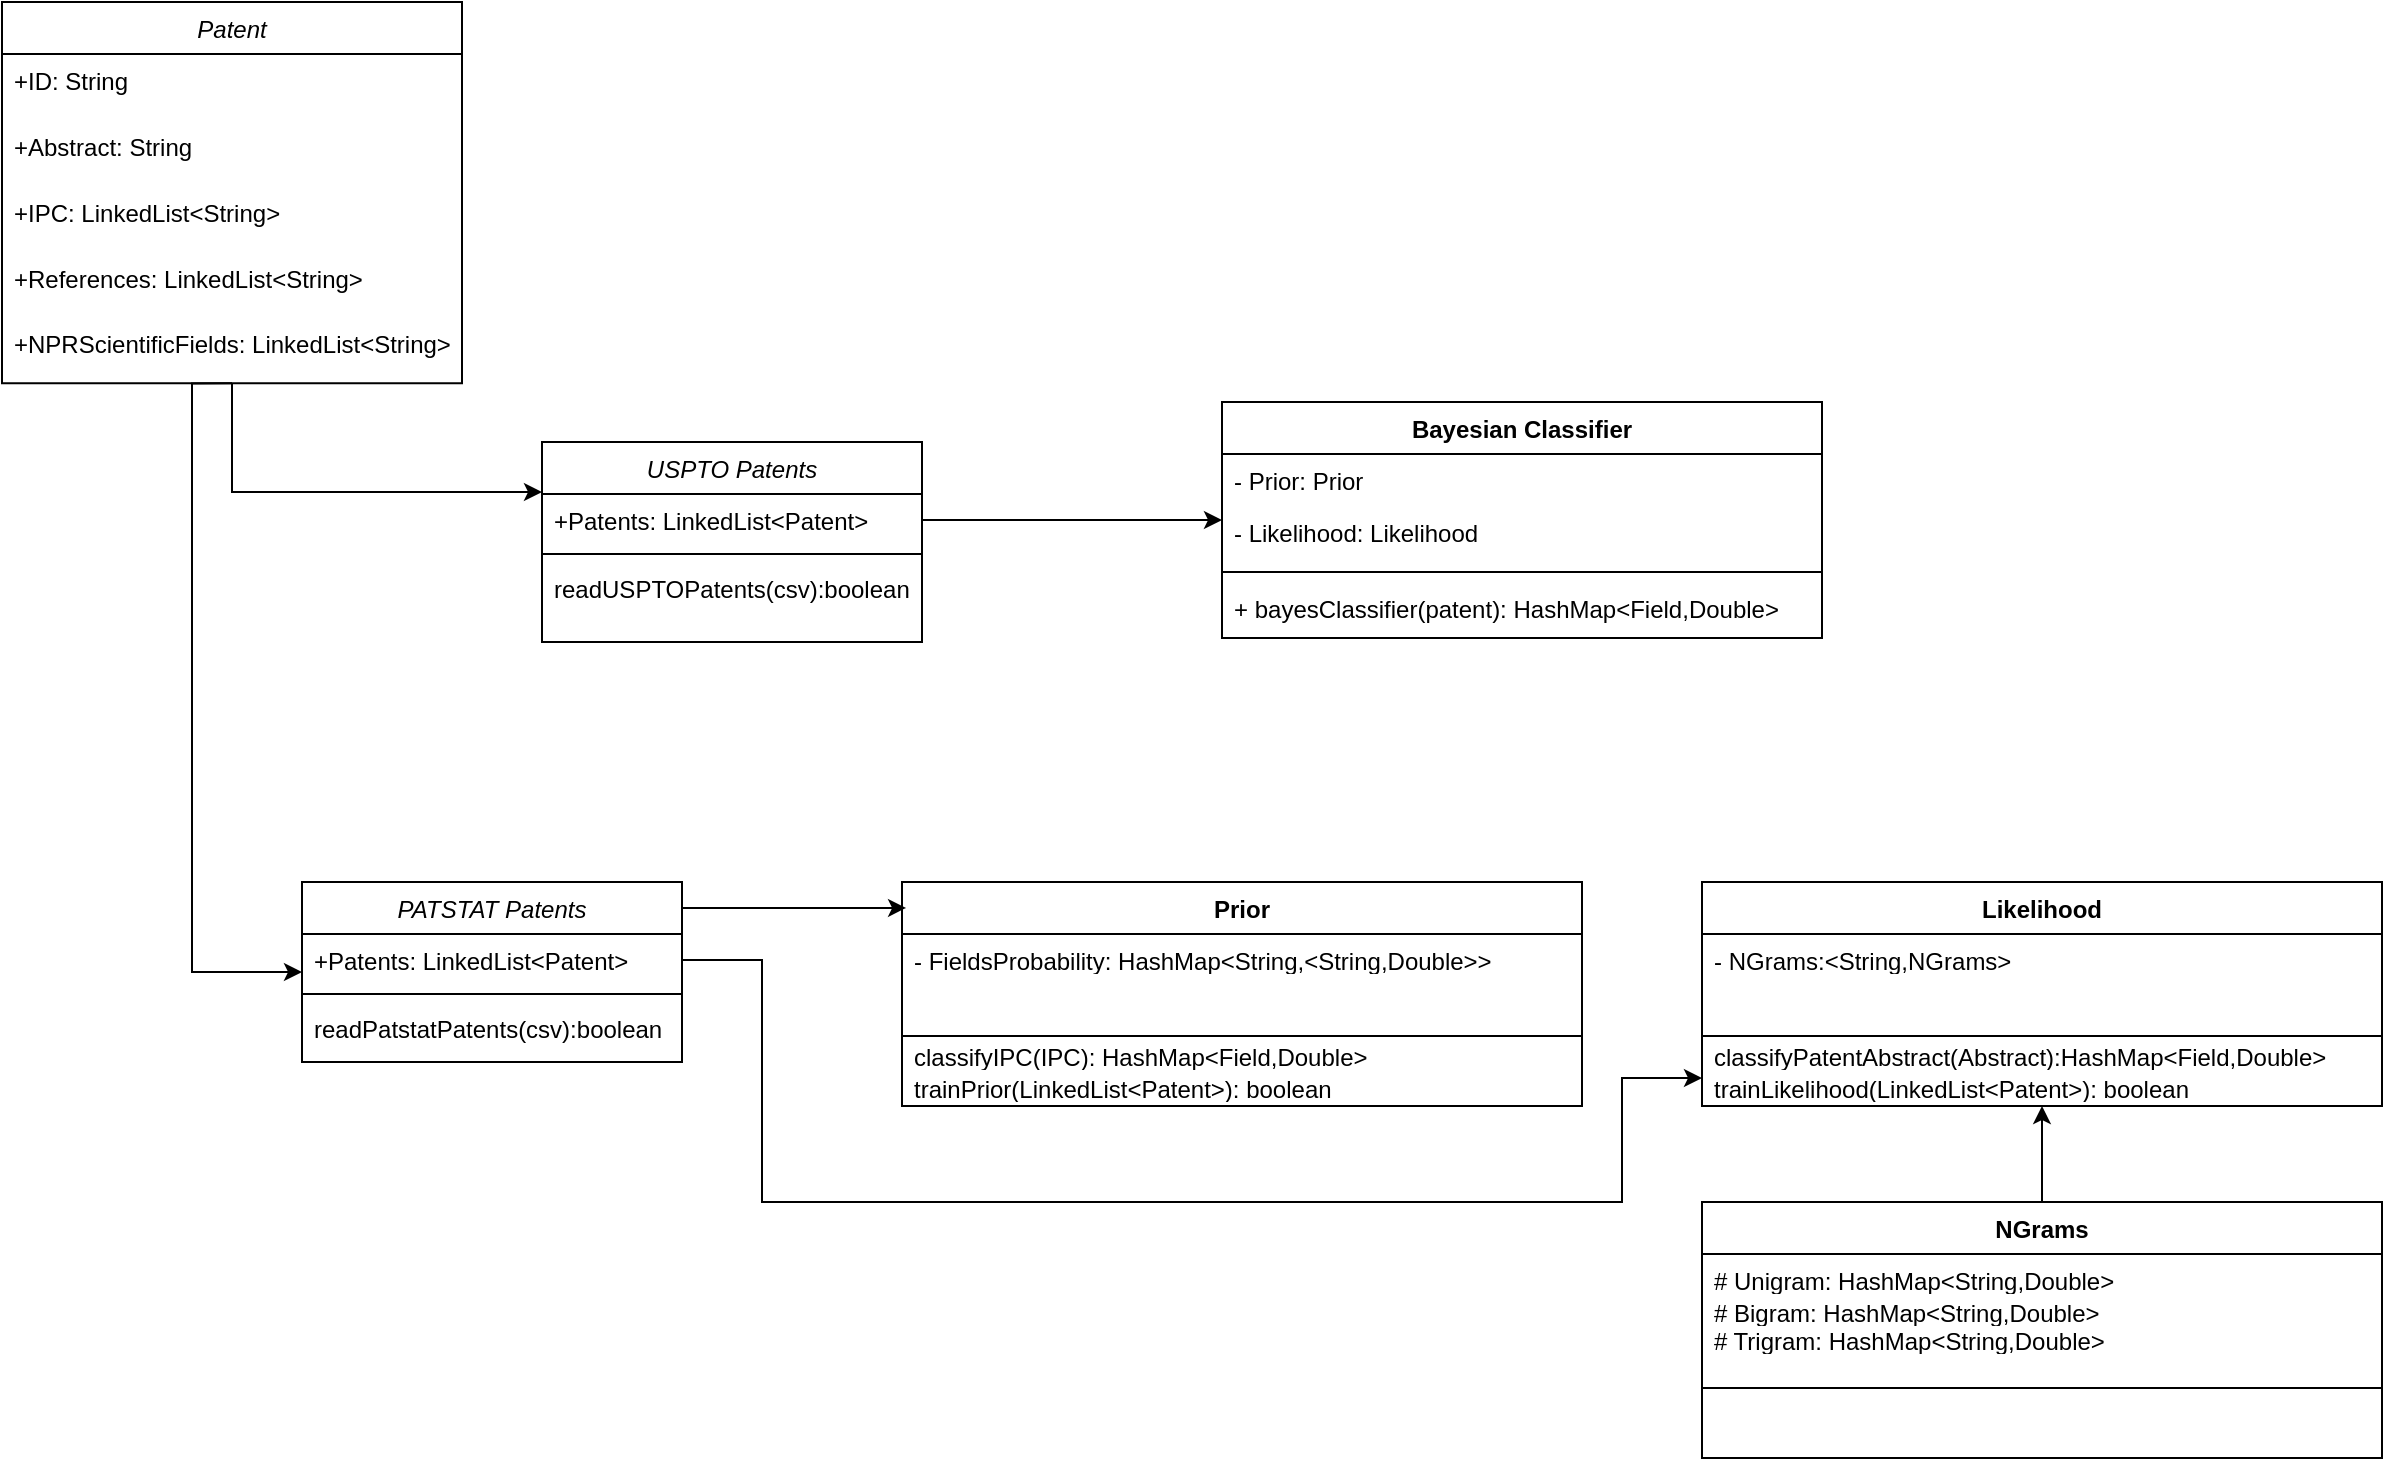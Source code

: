 <mxfile version="14.9.0" type="device"><diagram id="C5RBs43oDa-KdzZeNtuy" name="Page-1"><mxGraphModel dx="1072" dy="1622" grid="1" gridSize="10" guides="1" tooltips="1" connect="1" arrows="1" fold="1" page="1" pageScale="1" pageWidth="827" pageHeight="1169" math="0" shadow="0"><root><mxCell id="WIyWlLk6GJQsqaUBKTNV-0"/><mxCell id="WIyWlLk6GJQsqaUBKTNV-1" parent="WIyWlLk6GJQsqaUBKTNV-0"/><mxCell id="8-3I4_QJuoLGcbN-JMDb-9" value="" style="group" vertex="1" connectable="0" parent="WIyWlLk6GJQsqaUBKTNV-1"><mxGeometry x="300" y="-100" width="230" height="190.67" as="geometry"/></mxCell><mxCell id="zkfFHV4jXpPFQw0GAbJ--0" value="Patent" style="swimlane;fontStyle=2;align=center;verticalAlign=top;childLayout=stackLayout;horizontal=1;startSize=26;horizontalStack=0;resizeParent=1;resizeLast=0;collapsible=1;marginBottom=0;rounded=0;shadow=0;strokeWidth=1;" parent="8-3I4_QJuoLGcbN-JMDb-9" vertex="1"><mxGeometry width="230" height="190.67" as="geometry"><mxRectangle x="230" y="140" width="160" height="26" as="alternateBounds"/></mxGeometry></mxCell><mxCell id="zkfFHV4jXpPFQw0GAbJ--1" value="+ID: String" style="text;align=left;verticalAlign=top;spacingLeft=4;spacingRight=4;overflow=hidden;rotatable=0;points=[[0,0.5],[1,0.5]];portConstraint=eastwest;" parent="zkfFHV4jXpPFQw0GAbJ--0" vertex="1"><mxGeometry y="26" width="230" height="32.933" as="geometry"/></mxCell><mxCell id="zkfFHV4jXpPFQw0GAbJ--2" value="+Abstract: String" style="text;align=left;verticalAlign=top;spacingLeft=4;spacingRight=4;overflow=hidden;rotatable=0;points=[[0,0.5],[1,0.5]];portConstraint=eastwest;rounded=0;shadow=0;html=0;" parent="zkfFHV4jXpPFQw0GAbJ--0" vertex="1"><mxGeometry y="58.933" width="230" height="32.933" as="geometry"/></mxCell><mxCell id="zkfFHV4jXpPFQw0GAbJ--3" value="+IPC: LinkedList&lt;String&gt;" style="text;align=left;verticalAlign=top;spacingLeft=4;spacingRight=4;overflow=hidden;rotatable=0;points=[[0,0.5],[1,0.5]];portConstraint=eastwest;rounded=0;shadow=0;html=0;" parent="zkfFHV4jXpPFQw0GAbJ--0" vertex="1"><mxGeometry y="91.867" width="230" height="32.933" as="geometry"/></mxCell><mxCell id="8-3I4_QJuoLGcbN-JMDb-0" value="+References: LinkedList&lt;String&gt;&#10;" style="text;align=left;verticalAlign=top;spacingLeft=4;spacingRight=4;overflow=hidden;rotatable=0;points=[[0,0.5],[1,0.5]];portConstraint=eastwest;rounded=0;shadow=0;html=0;" vertex="1" parent="zkfFHV4jXpPFQw0GAbJ--0"><mxGeometry y="124.8" width="230" height="32.933" as="geometry"/></mxCell><mxCell id="8-3I4_QJuoLGcbN-JMDb-70" value="+NPRScientificFields: LinkedList&lt;String&gt;&#10;" style="text;align=left;verticalAlign=top;spacingLeft=4;spacingRight=4;overflow=hidden;rotatable=0;points=[[0,0.5],[1,0.5]];portConstraint=eastwest;rounded=0;shadow=0;html=0;" vertex="1" parent="zkfFHV4jXpPFQw0GAbJ--0"><mxGeometry y="157.733" width="230" height="32.933" as="geometry"/></mxCell><mxCell id="8-3I4_QJuoLGcbN-JMDb-3" value="USPTO Patents" style="swimlane;fontStyle=2;align=center;verticalAlign=top;childLayout=stackLayout;horizontal=1;startSize=26;horizontalStack=0;resizeParent=1;resizeLast=0;collapsible=1;marginBottom=0;rounded=0;shadow=0;strokeWidth=1;" vertex="1" parent="WIyWlLk6GJQsqaUBKTNV-1"><mxGeometry x="570" y="120" width="190" height="100" as="geometry"><mxRectangle x="230" y="140" width="160" height="26" as="alternateBounds"/></mxGeometry></mxCell><mxCell id="8-3I4_QJuoLGcbN-JMDb-7" value="+Patents: LinkedList&lt;Patent&gt;" style="text;align=left;verticalAlign=top;spacingLeft=4;spacingRight=4;overflow=hidden;rotatable=0;points=[[0,0.5],[1,0.5]];portConstraint=eastwest;rounded=0;shadow=0;html=0;" vertex="1" parent="8-3I4_QJuoLGcbN-JMDb-3"><mxGeometry y="26" width="190" height="26" as="geometry"/></mxCell><mxCell id="8-3I4_QJuoLGcbN-JMDb-71" value="" style="line;strokeWidth=1;fillColor=none;align=left;verticalAlign=middle;spacingTop=-1;spacingLeft=3;spacingRight=3;rotatable=0;labelPosition=right;points=[];portConstraint=eastwest;" vertex="1" parent="8-3I4_QJuoLGcbN-JMDb-3"><mxGeometry y="52" width="190" height="8" as="geometry"/></mxCell><mxCell id="8-3I4_QJuoLGcbN-JMDb-72" value="readUSPTOPatents(csv):boolean" style="text;align=left;verticalAlign=top;spacingLeft=4;spacingRight=4;overflow=hidden;rotatable=0;points=[[0,0.5],[1,0.5]];portConstraint=eastwest;rounded=0;shadow=0;html=0;" vertex="1" parent="8-3I4_QJuoLGcbN-JMDb-3"><mxGeometry y="60" width="190" height="26" as="geometry"/></mxCell><mxCell id="8-3I4_QJuoLGcbN-JMDb-23" value="Bayesian Classifier" style="swimlane;fontStyle=1;align=center;verticalAlign=top;childLayout=stackLayout;horizontal=1;startSize=26;horizontalStack=0;resizeParent=1;resizeParentMax=0;resizeLast=0;collapsible=1;marginBottom=0;" vertex="1" parent="WIyWlLk6GJQsqaUBKTNV-1"><mxGeometry x="910" y="100" width="300" height="118" as="geometry"/></mxCell><mxCell id="8-3I4_QJuoLGcbN-JMDb-24" value="- Prior: Prior" style="text;strokeColor=none;fillColor=none;align=left;verticalAlign=top;spacingLeft=4;spacingRight=4;overflow=hidden;rotatable=0;points=[[0,0.5],[1,0.5]];portConstraint=eastwest;" vertex="1" parent="8-3I4_QJuoLGcbN-JMDb-23"><mxGeometry y="26" width="300" height="26" as="geometry"/></mxCell><mxCell id="8-3I4_QJuoLGcbN-JMDb-27" value="- Likelihood: Likelihood" style="text;strokeColor=none;fillColor=none;align=left;verticalAlign=top;spacingLeft=4;spacingRight=4;overflow=hidden;rotatable=0;points=[[0,0.5],[1,0.5]];portConstraint=eastwest;" vertex="1" parent="8-3I4_QJuoLGcbN-JMDb-23"><mxGeometry y="52" width="300" height="28" as="geometry"/></mxCell><mxCell id="8-3I4_QJuoLGcbN-JMDb-25" value="" style="line;strokeWidth=1;fillColor=none;align=left;verticalAlign=middle;spacingTop=-1;spacingLeft=3;spacingRight=3;rotatable=0;labelPosition=right;points=[];portConstraint=eastwest;" vertex="1" parent="8-3I4_QJuoLGcbN-JMDb-23"><mxGeometry y="80" width="300" height="10" as="geometry"/></mxCell><mxCell id="8-3I4_QJuoLGcbN-JMDb-26" value="+ bayesClassifier(patent): HashMap&lt;Field,Double&gt;" style="text;strokeColor=none;fillColor=none;align=left;verticalAlign=top;spacingLeft=4;spacingRight=4;overflow=hidden;rotatable=0;points=[[0,0.5],[1,0.5]];portConstraint=eastwest;" vertex="1" parent="8-3I4_QJuoLGcbN-JMDb-23"><mxGeometry y="90" width="300" height="28" as="geometry"/></mxCell><mxCell id="8-3I4_QJuoLGcbN-JMDb-30" value="Prior" style="swimlane;fontStyle=1;align=center;verticalAlign=top;childLayout=stackLayout;horizontal=1;startSize=26;horizontalStack=0;resizeParent=1;resizeParentMax=0;resizeLast=0;collapsible=1;marginBottom=0;" vertex="1" parent="WIyWlLk6GJQsqaUBKTNV-1"><mxGeometry x="750" y="340" width="340" height="112" as="geometry"/></mxCell><mxCell id="8-3I4_QJuoLGcbN-JMDb-31" value="- FieldsProbability: HashMap&lt;String,&lt;String,Double&gt;&gt;" style="text;strokeColor=none;fillColor=none;align=left;verticalAlign=top;spacingLeft=4;spacingRight=4;overflow=hidden;rotatable=0;points=[[0,0.5],[1,0.5]];portConstraint=eastwest;" vertex="1" parent="8-3I4_QJuoLGcbN-JMDb-30"><mxGeometry y="26" width="340" height="16" as="geometry"/></mxCell><mxCell id="8-3I4_QJuoLGcbN-JMDb-46" value="" style="line;strokeWidth=1;fillColor=none;align=left;verticalAlign=middle;spacingTop=-1;spacingLeft=3;spacingRight=3;rotatable=0;labelPosition=right;points=[];portConstraint=eastwest;" vertex="1" parent="8-3I4_QJuoLGcbN-JMDb-30"><mxGeometry y="42" width="340" height="70" as="geometry"/></mxCell><mxCell id="8-3I4_QJuoLGcbN-JMDb-36" value="PATSTAT Patents" style="swimlane;fontStyle=2;align=center;verticalAlign=top;childLayout=stackLayout;horizontal=1;startSize=26;horizontalStack=0;resizeParent=1;resizeLast=0;collapsible=1;marginBottom=0;rounded=0;shadow=0;strokeWidth=1;" vertex="1" parent="WIyWlLk6GJQsqaUBKTNV-1"><mxGeometry x="450" y="340" width="190" height="90" as="geometry"><mxRectangle x="230" y="140" width="160" height="26" as="alternateBounds"/></mxGeometry></mxCell><mxCell id="8-3I4_QJuoLGcbN-JMDb-37" value="+Patents: LinkedList&lt;Patent&gt;" style="text;align=left;verticalAlign=top;spacingLeft=4;spacingRight=4;overflow=hidden;rotatable=0;points=[[0,0.5],[1,0.5]];portConstraint=eastwest;rounded=0;shadow=0;html=0;" vertex="1" parent="8-3I4_QJuoLGcbN-JMDb-36"><mxGeometry y="26" width="190" height="26" as="geometry"/></mxCell><mxCell id="8-3I4_QJuoLGcbN-JMDb-73" value="" style="line;strokeWidth=1;fillColor=none;align=left;verticalAlign=middle;spacingTop=-1;spacingLeft=3;spacingRight=3;rotatable=0;labelPosition=right;points=[];portConstraint=eastwest;" vertex="1" parent="8-3I4_QJuoLGcbN-JMDb-36"><mxGeometry y="52" width="190" height="8" as="geometry"/></mxCell><mxCell id="8-3I4_QJuoLGcbN-JMDb-74" value="readPatstatPatents(csv):boolean" style="text;align=left;verticalAlign=top;spacingLeft=4;spacingRight=4;overflow=hidden;rotatable=0;points=[[0,0.5],[1,0.5]];portConstraint=eastwest;rounded=0;shadow=0;html=0;" vertex="1" parent="8-3I4_QJuoLGcbN-JMDb-36"><mxGeometry y="60" width="190" height="26" as="geometry"/></mxCell><mxCell id="8-3I4_QJuoLGcbN-JMDb-38" style="edgeStyle=orthogonalEdgeStyle;rounded=0;sketch=0;orthogonalLoop=1;jettySize=auto;html=1;exitX=0.5;exitY=1;exitDx=0;exitDy=0;entryX=0;entryY=0.5;entryDx=0;entryDy=0;shadow=0;startArrow=none;startFill=0;strokeColor=#000000;fillColor=none;" edge="1" parent="WIyWlLk6GJQsqaUBKTNV-1" source="zkfFHV4jXpPFQw0GAbJ--0" target="8-3I4_QJuoLGcbN-JMDb-36"><mxGeometry relative="1" as="geometry"><Array as="points"><mxPoint x="395" y="91"/><mxPoint x="395" y="385"/></Array></mxGeometry></mxCell><mxCell id="8-3I4_QJuoLGcbN-JMDb-42" style="edgeStyle=orthogonalEdgeStyle;rounded=0;sketch=0;orthogonalLoop=1;jettySize=auto;html=1;exitX=1;exitY=0.5;exitDx=0;exitDy=0;entryX=0;entryY=0.5;entryDx=0;entryDy=0;shadow=0;startArrow=none;startFill=0;strokeColor=#000000;fillColor=none;" edge="1" parent="WIyWlLk6GJQsqaUBKTNV-1" source="8-3I4_QJuoLGcbN-JMDb-7" target="8-3I4_QJuoLGcbN-JMDb-23"><mxGeometry relative="1" as="geometry"/></mxCell><mxCell id="8-3I4_QJuoLGcbN-JMDb-43" style="edgeStyle=orthogonalEdgeStyle;rounded=0;sketch=0;orthogonalLoop=1;jettySize=auto;html=1;exitX=0.5;exitY=1;exitDx=0;exitDy=0;entryX=0;entryY=0.25;entryDx=0;entryDy=0;shadow=0;startArrow=none;startFill=0;strokeColor=#000000;fillColor=none;" edge="1" parent="WIyWlLk6GJQsqaUBKTNV-1" source="zkfFHV4jXpPFQw0GAbJ--0" target="8-3I4_QJuoLGcbN-JMDb-3"><mxGeometry relative="1" as="geometry"/></mxCell><mxCell id="8-3I4_QJuoLGcbN-JMDb-47" value="classifyIPC(IPC): HashMap&lt;Field,Double&gt;" style="text;strokeColor=none;fillColor=none;align=left;verticalAlign=top;spacingLeft=4;spacingRight=4;overflow=hidden;rotatable=0;points=[[0,0.5],[1,0.5]];portConstraint=eastwest;" vertex="1" parent="WIyWlLk6GJQsqaUBKTNV-1"><mxGeometry x="750" y="414" width="340" height="16" as="geometry"/></mxCell><mxCell id="8-3I4_QJuoLGcbN-JMDb-60" style="edgeStyle=orthogonalEdgeStyle;rounded=0;sketch=0;orthogonalLoop=1;jettySize=auto;html=1;exitX=0.5;exitY=0;exitDx=0;exitDy=0;entryX=0.5;entryY=1;entryDx=0;entryDy=0;shadow=0;startArrow=none;startFill=0;strokeColor=#000000;fillColor=none;" edge="1" parent="WIyWlLk6GJQsqaUBKTNV-1" source="8-3I4_QJuoLGcbN-JMDb-48" target="8-3I4_QJuoLGcbN-JMDb-52"><mxGeometry relative="1" as="geometry"/></mxCell><mxCell id="8-3I4_QJuoLGcbN-JMDb-48" value="NGrams" style="swimlane;fontStyle=1;align=center;verticalAlign=top;childLayout=stackLayout;horizontal=1;startSize=26;horizontalStack=0;resizeParent=1;resizeParentMax=0;resizeLast=0;collapsible=1;marginBottom=0;" vertex="1" parent="WIyWlLk6GJQsqaUBKTNV-1"><mxGeometry x="1150" y="500" width="340" height="128" as="geometry"/></mxCell><mxCell id="8-3I4_QJuoLGcbN-JMDb-49" value="# Unigram: HashMap&lt;String,Double&gt;" style="text;strokeColor=none;fillColor=none;align=left;verticalAlign=top;spacingLeft=4;spacingRight=4;overflow=hidden;rotatable=0;points=[[0,0.5],[1,0.5]];portConstraint=eastwest;" vertex="1" parent="8-3I4_QJuoLGcbN-JMDb-48"><mxGeometry y="26" width="340" height="16" as="geometry"/></mxCell><mxCell id="8-3I4_QJuoLGcbN-JMDb-68" value="# Bigram: HashMap&lt;String,Double&gt;" style="text;strokeColor=none;fillColor=none;align=left;verticalAlign=top;spacingLeft=4;spacingRight=4;overflow=hidden;rotatable=0;points=[[0,0.5],[1,0.5]];portConstraint=eastwest;" vertex="1" parent="8-3I4_QJuoLGcbN-JMDb-48"><mxGeometry y="42" width="340" height="16" as="geometry"/></mxCell><mxCell id="8-3I4_QJuoLGcbN-JMDb-50" value="" style="line;strokeWidth=1;fillColor=none;align=left;verticalAlign=middle;spacingTop=-1;spacingLeft=3;spacingRight=3;rotatable=0;labelPosition=right;points=[];portConstraint=eastwest;" vertex="1" parent="8-3I4_QJuoLGcbN-JMDb-48"><mxGeometry y="58" width="340" height="70" as="geometry"/></mxCell><mxCell id="8-3I4_QJuoLGcbN-JMDb-52" value="Likelihood" style="swimlane;fontStyle=1;align=center;verticalAlign=top;childLayout=stackLayout;horizontal=1;startSize=26;horizontalStack=0;resizeParent=1;resizeParentMax=0;resizeLast=0;collapsible=1;marginBottom=0;" vertex="1" parent="WIyWlLk6GJQsqaUBKTNV-1"><mxGeometry x="1150" y="340" width="340" height="112" as="geometry"/></mxCell><mxCell id="8-3I4_QJuoLGcbN-JMDb-53" value="- NGrams:&lt;String,NGrams&gt;" style="text;strokeColor=none;fillColor=none;align=left;verticalAlign=top;spacingLeft=4;spacingRight=4;overflow=hidden;rotatable=0;points=[[0,0.5],[1,0.5]];portConstraint=eastwest;" vertex="1" parent="8-3I4_QJuoLGcbN-JMDb-52"><mxGeometry y="26" width="340" height="16" as="geometry"/></mxCell><mxCell id="8-3I4_QJuoLGcbN-JMDb-54" value="" style="line;strokeWidth=1;fillColor=none;align=left;verticalAlign=middle;spacingTop=-1;spacingLeft=3;spacingRight=3;rotatable=0;labelPosition=right;points=[];portConstraint=eastwest;" vertex="1" parent="8-3I4_QJuoLGcbN-JMDb-52"><mxGeometry y="42" width="340" height="70" as="geometry"/></mxCell><mxCell id="8-3I4_QJuoLGcbN-JMDb-62" value="classifyPatentAbstract(Abstract):HashMap&lt;Field,Double&gt;" style="text;strokeColor=none;fillColor=none;align=left;verticalAlign=top;spacingLeft=4;spacingRight=4;overflow=hidden;rotatable=0;points=[[0,0.5],[1,0.5]];portConstraint=eastwest;" vertex="1" parent="WIyWlLk6GJQsqaUBKTNV-1"><mxGeometry x="1150" y="414" width="340" height="16" as="geometry"/></mxCell><mxCell id="8-3I4_QJuoLGcbN-JMDb-64" value="trainPrior(LinkedList&lt;Patent&gt;): boolean" style="text;strokeColor=none;fillColor=none;align=left;verticalAlign=top;spacingLeft=4;spacingRight=4;overflow=hidden;rotatable=0;points=[[0,0.5],[1,0.5]];portConstraint=eastwest;" vertex="1" parent="WIyWlLk6GJQsqaUBKTNV-1"><mxGeometry x="750" y="430" width="340" height="16" as="geometry"/></mxCell><mxCell id="8-3I4_QJuoLGcbN-JMDb-65" style="edgeStyle=orthogonalEdgeStyle;rounded=0;sketch=0;orthogonalLoop=1;jettySize=auto;html=1;exitX=1;exitY=0.5;exitDx=0;exitDy=0;entryX=0.006;entryY=0.116;entryDx=0;entryDy=0;shadow=0;startArrow=none;startFill=0;strokeColor=#000000;fillColor=none;entryPerimeter=0;" edge="1" parent="WIyWlLk6GJQsqaUBKTNV-1" source="8-3I4_QJuoLGcbN-JMDb-37" target="8-3I4_QJuoLGcbN-JMDb-30"><mxGeometry relative="1" as="geometry"><Array as="points"><mxPoint x="640" y="353"/></Array></mxGeometry></mxCell><mxCell id="8-3I4_QJuoLGcbN-JMDb-66" value="trainLikelihood(LinkedList&lt;Patent&gt;): boolean" style="text;strokeColor=none;fillColor=none;align=left;verticalAlign=top;spacingLeft=4;spacingRight=4;overflow=hidden;rotatable=0;points=[[0,0.5],[1,0.5]];portConstraint=eastwest;" vertex="1" parent="WIyWlLk6GJQsqaUBKTNV-1"><mxGeometry x="1150" y="430" width="340" height="16" as="geometry"/></mxCell><mxCell id="8-3I4_QJuoLGcbN-JMDb-67" style="edgeStyle=orthogonalEdgeStyle;rounded=0;sketch=0;orthogonalLoop=1;jettySize=auto;html=1;exitX=1;exitY=0.5;exitDx=0;exitDy=0;entryX=0;entryY=0.5;entryDx=0;entryDy=0;shadow=0;startArrow=none;startFill=0;strokeColor=#000000;fillColor=none;" edge="1" parent="WIyWlLk6GJQsqaUBKTNV-1" source="8-3I4_QJuoLGcbN-JMDb-37" target="8-3I4_QJuoLGcbN-JMDb-66"><mxGeometry relative="1" as="geometry"><Array as="points"><mxPoint x="680" y="379"/><mxPoint x="680" y="500"/><mxPoint x="1110" y="500"/><mxPoint x="1110" y="438"/></Array></mxGeometry></mxCell><mxCell id="8-3I4_QJuoLGcbN-JMDb-69" value="# Trigram: HashMap&lt;String,Double&gt;" style="text;strokeColor=none;fillColor=none;align=left;verticalAlign=top;spacingLeft=4;spacingRight=4;overflow=hidden;rotatable=0;points=[[0,0.5],[1,0.5]];portConstraint=eastwest;" vertex="1" parent="WIyWlLk6GJQsqaUBKTNV-1"><mxGeometry x="1150" y="556" width="340" height="16" as="geometry"/></mxCell></root></mxGraphModel></diagram></mxfile>